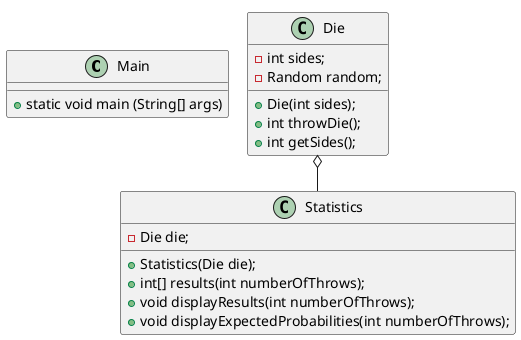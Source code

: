 @startuml
'https://plantuml.com/class-diagram
!pragma layout smetana

    Class Main{
    +static void main (String[] args)
    }

    Class Die{
    -int sides;
    -Random random;

    +Die(int sides);
    +int throwDie();
    +int getSides();
    }

    Class Statistics{
    -Die die;

    +Statistics(Die die);
    +int[] results(int numberOfThrows);
    +void displayResults(int numberOfThrows);
    +void displayExpectedProbabilities(int numberOfThrows);
    }

    Die o-- Statistics



@enduml

implements ..|>
extends <|-- (is-a)
composition *-- (must-have)
Aggregation o-- (can-have)
Associering <--